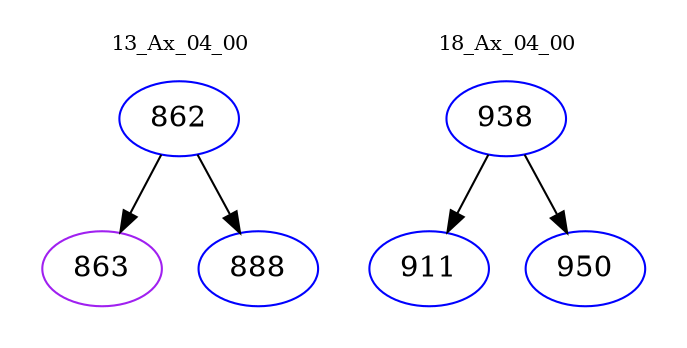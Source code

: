digraph{
subgraph cluster_0 {
color = white
label = "13_Ax_04_00";
fontsize=10;
T0_862 [label="862", color="blue"]
T0_862 -> T0_863 [color="black"]
T0_863 [label="863", color="purple"]
T0_862 -> T0_888 [color="black"]
T0_888 [label="888", color="blue"]
}
subgraph cluster_1 {
color = white
label = "18_Ax_04_00";
fontsize=10;
T1_938 [label="938", color="blue"]
T1_938 -> T1_911 [color="black"]
T1_911 [label="911", color="blue"]
T1_938 -> T1_950 [color="black"]
T1_950 [label="950", color="blue"]
}
}
